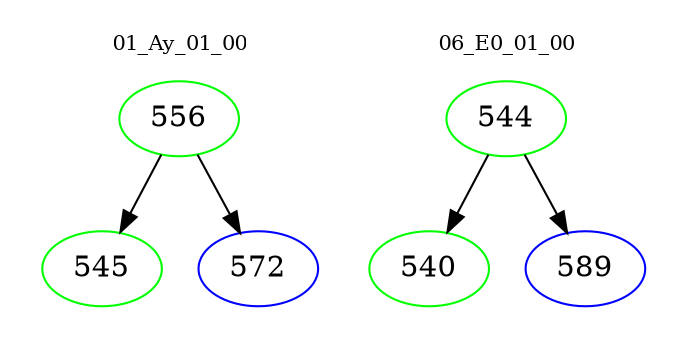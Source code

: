 digraph{
subgraph cluster_0 {
color = white
label = "01_Ay_01_00";
fontsize=10;
T0_556 [label="556", color="green"]
T0_556 -> T0_545 [color="black"]
T0_545 [label="545", color="green"]
T0_556 -> T0_572 [color="black"]
T0_572 [label="572", color="blue"]
}
subgraph cluster_1 {
color = white
label = "06_E0_01_00";
fontsize=10;
T1_544 [label="544", color="green"]
T1_544 -> T1_540 [color="black"]
T1_540 [label="540", color="green"]
T1_544 -> T1_589 [color="black"]
T1_589 [label="589", color="blue"]
}
}
